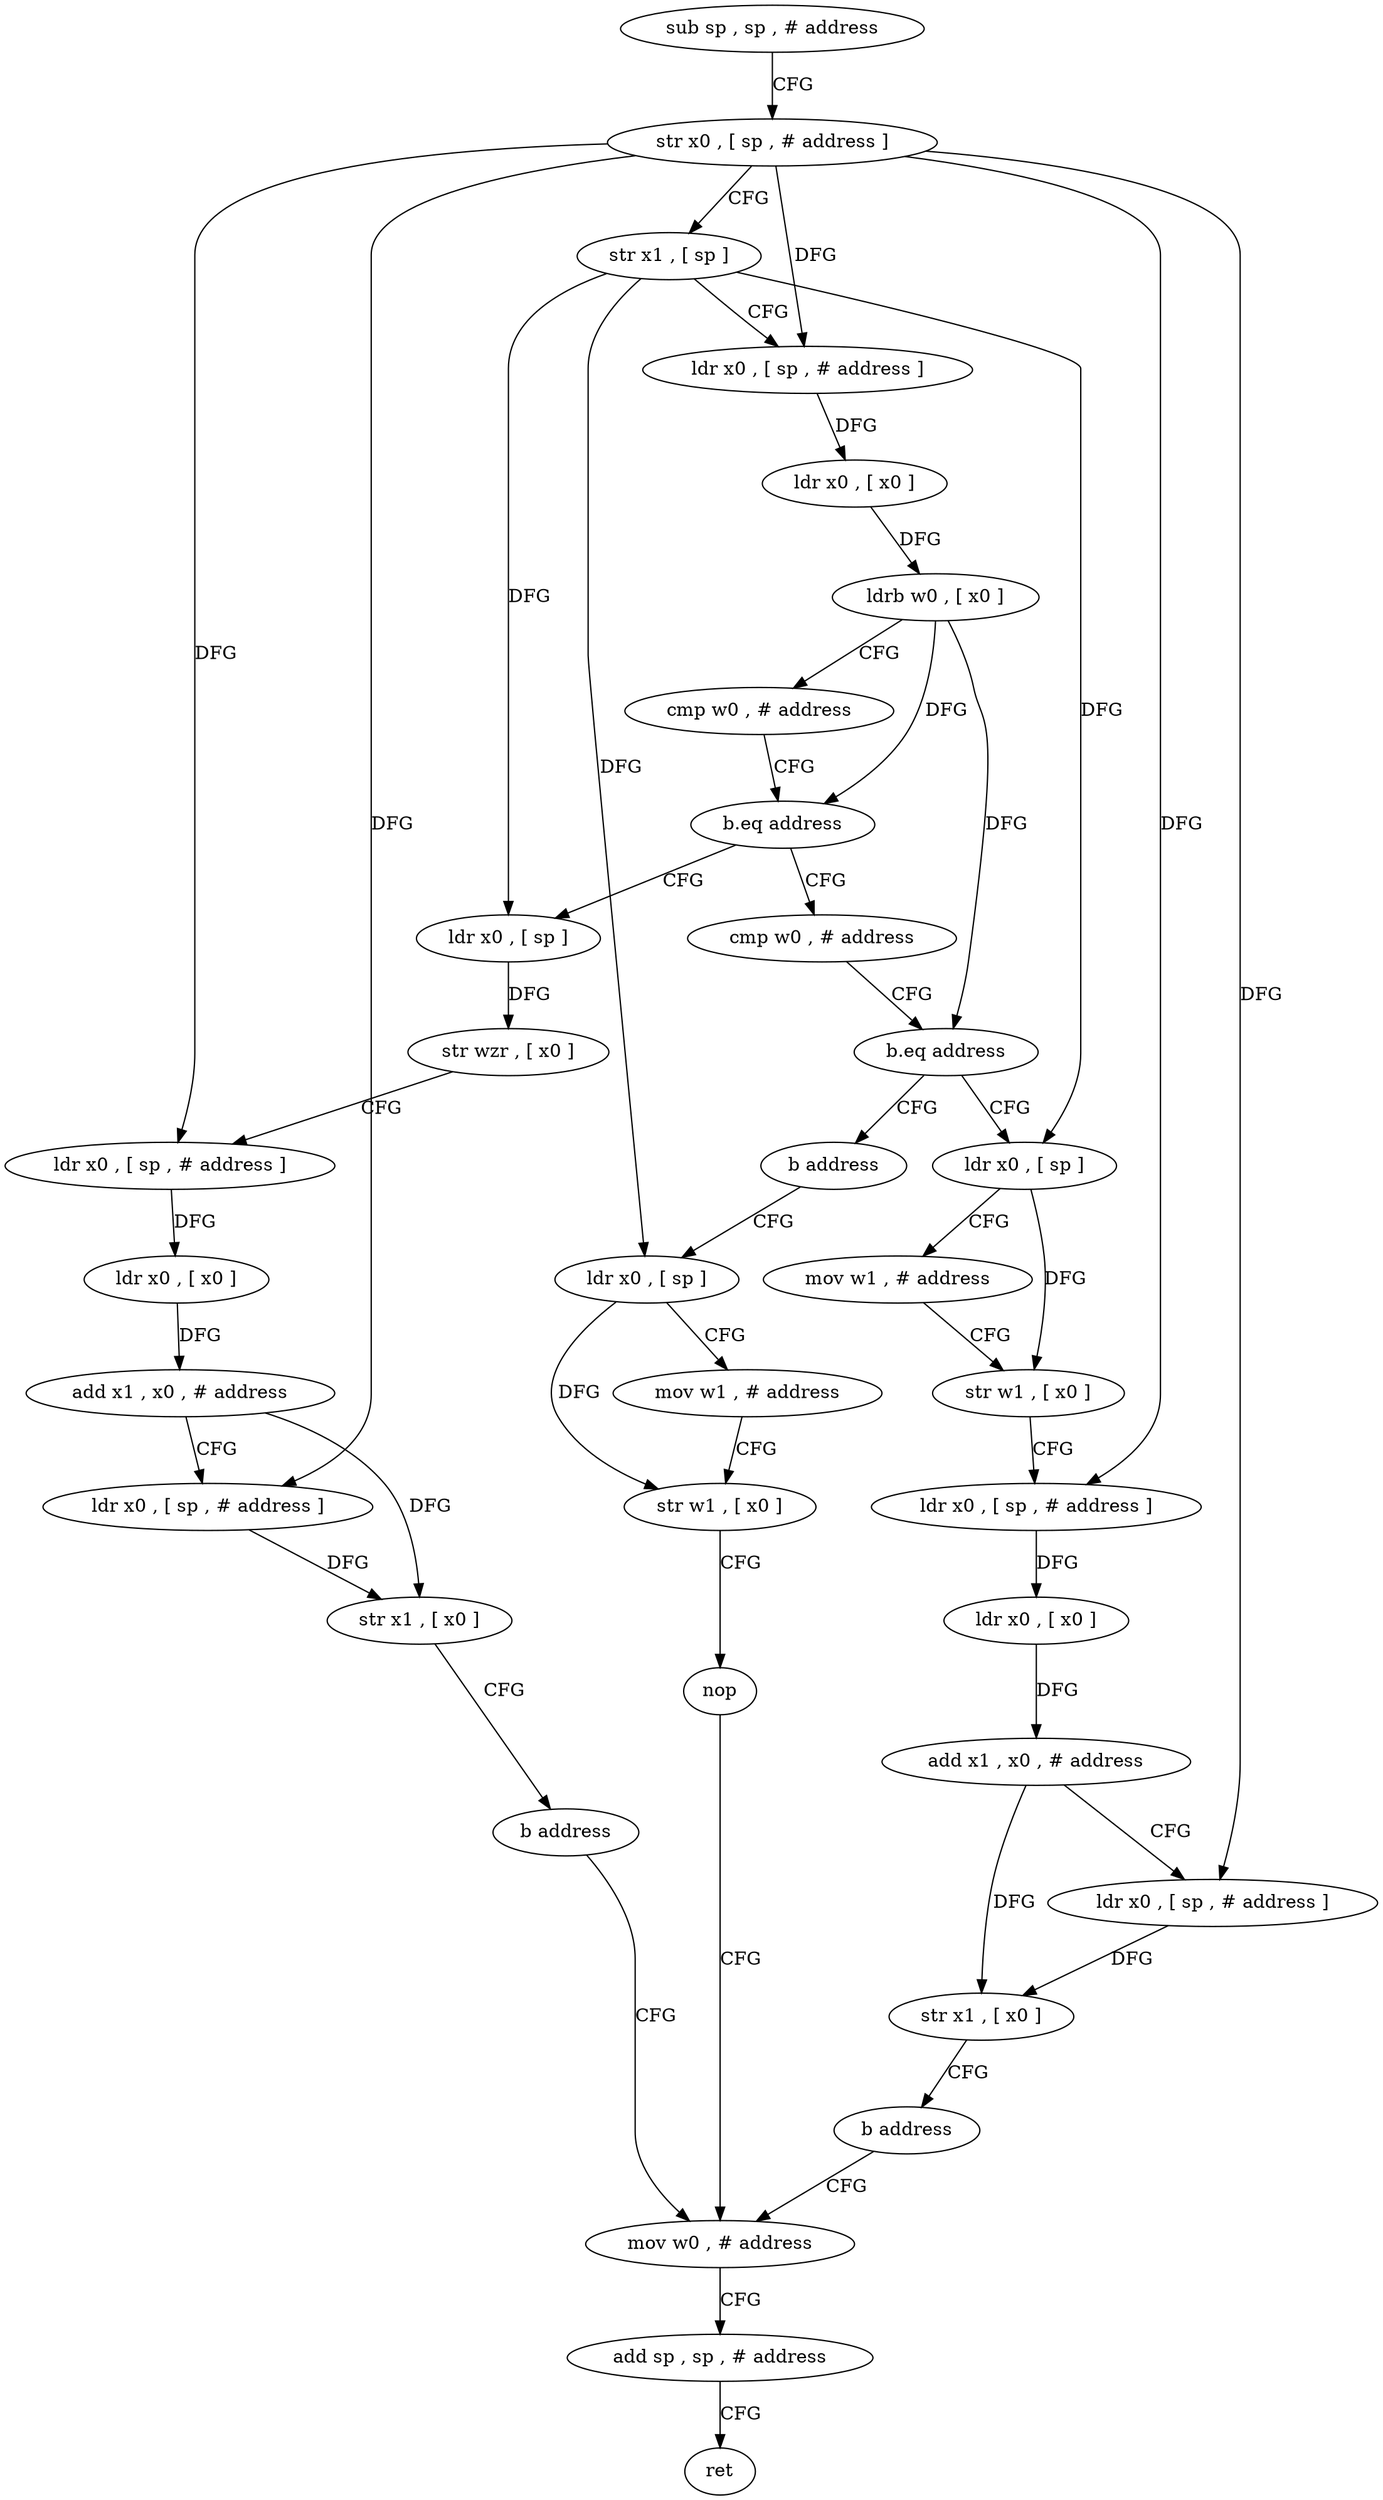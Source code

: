 digraph "func" {
"4282840" [label = "sub sp , sp , # address" ]
"4282844" [label = "str x0 , [ sp , # address ]" ]
"4282848" [label = "str x1 , [ sp ]" ]
"4282852" [label = "ldr x0 , [ sp , # address ]" ]
"4282856" [label = "ldr x0 , [ x0 ]" ]
"4282860" [label = "ldrb w0 , [ x0 ]" ]
"4282864" [label = "cmp w0 , # address" ]
"4282868" [label = "b.eq address" ]
"4282884" [label = "ldr x0 , [ sp ]" ]
"4282872" [label = "cmp w0 , # address" ]
"4282888" [label = "str wzr , [ x0 ]" ]
"4282892" [label = "ldr x0 , [ sp , # address ]" ]
"4282896" [label = "ldr x0 , [ x0 ]" ]
"4282900" [label = "add x1 , x0 , # address" ]
"4282904" [label = "ldr x0 , [ sp , # address ]" ]
"4282908" [label = "str x1 , [ x0 ]" ]
"4282912" [label = "b address" ]
"4282968" [label = "mov w0 , # address" ]
"4282876" [label = "b.eq address" ]
"4282916" [label = "ldr x0 , [ sp ]" ]
"4282880" [label = "b address" ]
"4282972" [label = "add sp , sp , # address" ]
"4282976" [label = "ret" ]
"4282920" [label = "mov w1 , # address" ]
"4282924" [label = "str w1 , [ x0 ]" ]
"4282928" [label = "ldr x0 , [ sp , # address ]" ]
"4282932" [label = "ldr x0 , [ x0 ]" ]
"4282936" [label = "add x1 , x0 , # address" ]
"4282940" [label = "ldr x0 , [ sp , # address ]" ]
"4282944" [label = "str x1 , [ x0 ]" ]
"4282948" [label = "b address" ]
"4282952" [label = "ldr x0 , [ sp ]" ]
"4282956" [label = "mov w1 , # address" ]
"4282960" [label = "str w1 , [ x0 ]" ]
"4282964" [label = "nop" ]
"4282840" -> "4282844" [ label = "CFG" ]
"4282844" -> "4282848" [ label = "CFG" ]
"4282844" -> "4282852" [ label = "DFG" ]
"4282844" -> "4282892" [ label = "DFG" ]
"4282844" -> "4282904" [ label = "DFG" ]
"4282844" -> "4282928" [ label = "DFG" ]
"4282844" -> "4282940" [ label = "DFG" ]
"4282848" -> "4282852" [ label = "CFG" ]
"4282848" -> "4282884" [ label = "DFG" ]
"4282848" -> "4282916" [ label = "DFG" ]
"4282848" -> "4282952" [ label = "DFG" ]
"4282852" -> "4282856" [ label = "DFG" ]
"4282856" -> "4282860" [ label = "DFG" ]
"4282860" -> "4282864" [ label = "CFG" ]
"4282860" -> "4282868" [ label = "DFG" ]
"4282860" -> "4282876" [ label = "DFG" ]
"4282864" -> "4282868" [ label = "CFG" ]
"4282868" -> "4282884" [ label = "CFG" ]
"4282868" -> "4282872" [ label = "CFG" ]
"4282884" -> "4282888" [ label = "DFG" ]
"4282872" -> "4282876" [ label = "CFG" ]
"4282888" -> "4282892" [ label = "CFG" ]
"4282892" -> "4282896" [ label = "DFG" ]
"4282896" -> "4282900" [ label = "DFG" ]
"4282900" -> "4282904" [ label = "CFG" ]
"4282900" -> "4282908" [ label = "DFG" ]
"4282904" -> "4282908" [ label = "DFG" ]
"4282908" -> "4282912" [ label = "CFG" ]
"4282912" -> "4282968" [ label = "CFG" ]
"4282968" -> "4282972" [ label = "CFG" ]
"4282876" -> "4282916" [ label = "CFG" ]
"4282876" -> "4282880" [ label = "CFG" ]
"4282916" -> "4282920" [ label = "CFG" ]
"4282916" -> "4282924" [ label = "DFG" ]
"4282880" -> "4282952" [ label = "CFG" ]
"4282972" -> "4282976" [ label = "CFG" ]
"4282920" -> "4282924" [ label = "CFG" ]
"4282924" -> "4282928" [ label = "CFG" ]
"4282928" -> "4282932" [ label = "DFG" ]
"4282932" -> "4282936" [ label = "DFG" ]
"4282936" -> "4282940" [ label = "CFG" ]
"4282936" -> "4282944" [ label = "DFG" ]
"4282940" -> "4282944" [ label = "DFG" ]
"4282944" -> "4282948" [ label = "CFG" ]
"4282948" -> "4282968" [ label = "CFG" ]
"4282952" -> "4282956" [ label = "CFG" ]
"4282952" -> "4282960" [ label = "DFG" ]
"4282956" -> "4282960" [ label = "CFG" ]
"4282960" -> "4282964" [ label = "CFG" ]
"4282964" -> "4282968" [ label = "CFG" ]
}
